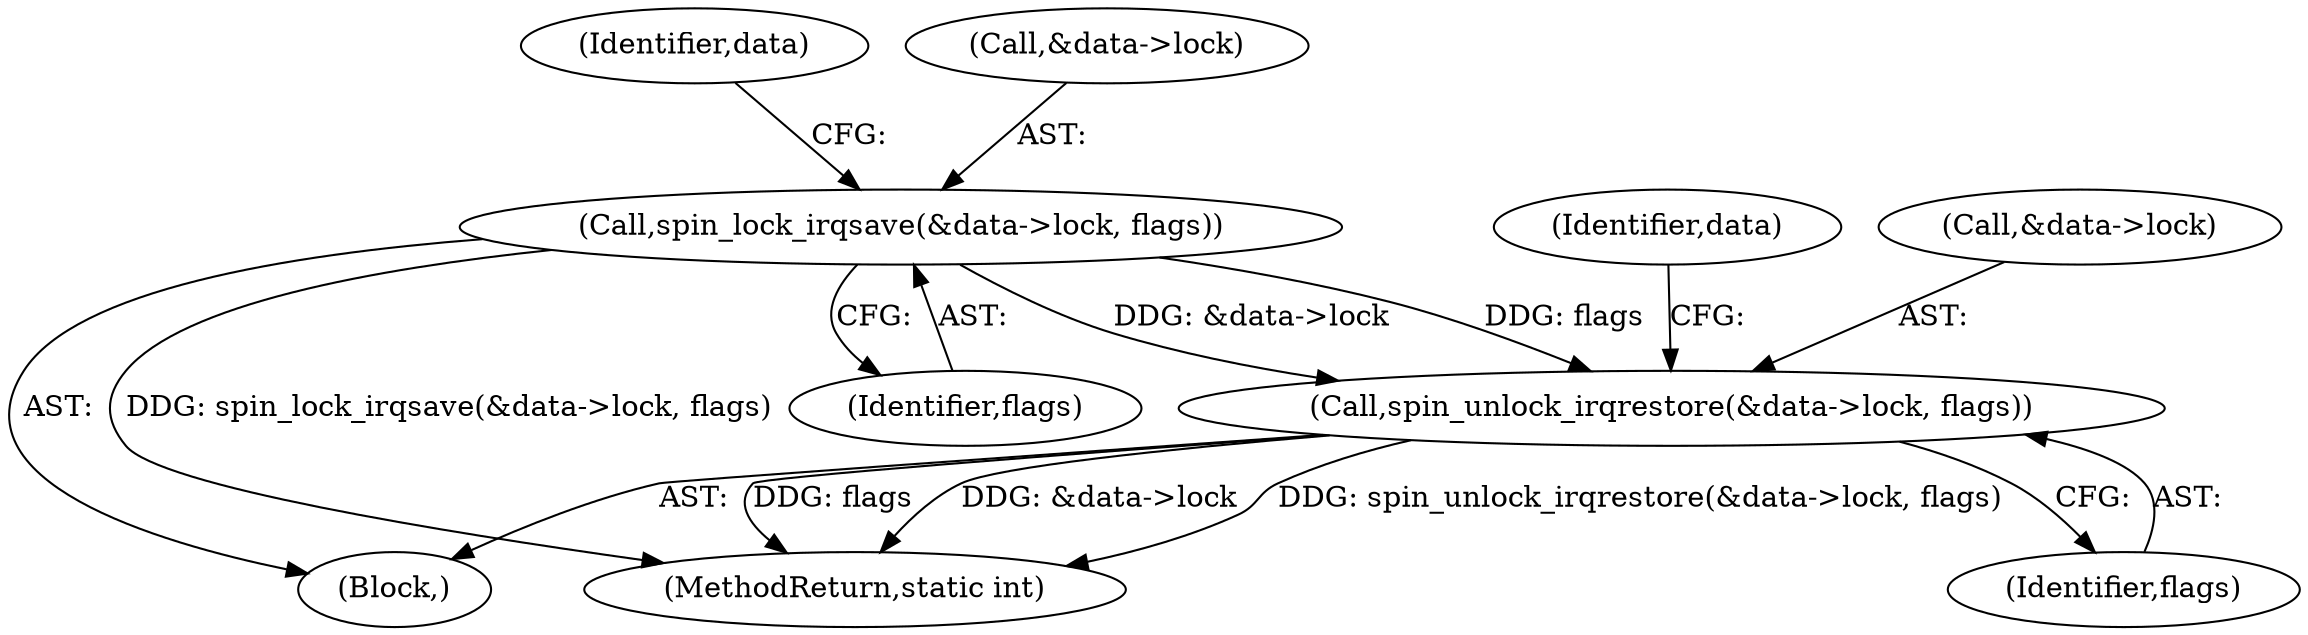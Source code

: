 digraph "0_linux_844817e47eef14141cf59b8d5ac08dd11c0a9189@pointer" {
"1000222" [label="(Call,spin_unlock_irqrestore(&data->lock, flags))"];
"1000176" [label="(Call,spin_lock_irqsave(&data->lock, flags))"];
"1000184" [label="(Identifier,data)"];
"1000177" [label="(Call,&data->lock)"];
"1000176" [label="(Call,spin_lock_irqsave(&data->lock, flags))"];
"1000175" [label="(Block,)"];
"1000236" [label="(MethodReturn,static int)"];
"1000181" [label="(Identifier,flags)"];
"1000222" [label="(Call,spin_unlock_irqrestore(&data->lock, flags))"];
"1000229" [label="(Identifier,data)"];
"1000227" [label="(Identifier,flags)"];
"1000223" [label="(Call,&data->lock)"];
"1000222" -> "1000175"  [label="AST: "];
"1000222" -> "1000227"  [label="CFG: "];
"1000223" -> "1000222"  [label="AST: "];
"1000227" -> "1000222"  [label="AST: "];
"1000229" -> "1000222"  [label="CFG: "];
"1000222" -> "1000236"  [label="DDG: flags"];
"1000222" -> "1000236"  [label="DDG: &data->lock"];
"1000222" -> "1000236"  [label="DDG: spin_unlock_irqrestore(&data->lock, flags)"];
"1000176" -> "1000222"  [label="DDG: &data->lock"];
"1000176" -> "1000222"  [label="DDG: flags"];
"1000176" -> "1000175"  [label="AST: "];
"1000176" -> "1000181"  [label="CFG: "];
"1000177" -> "1000176"  [label="AST: "];
"1000181" -> "1000176"  [label="AST: "];
"1000184" -> "1000176"  [label="CFG: "];
"1000176" -> "1000236"  [label="DDG: spin_lock_irqsave(&data->lock, flags)"];
}
